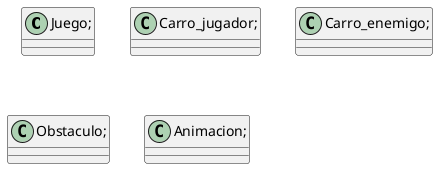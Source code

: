 @startuml roadfighters

class Juego;
{

}
class Carro_jugador;
{

}
class Carro_enemigo;
{

}
class Obstaculo;
{

}
class Animacion;
{

}

